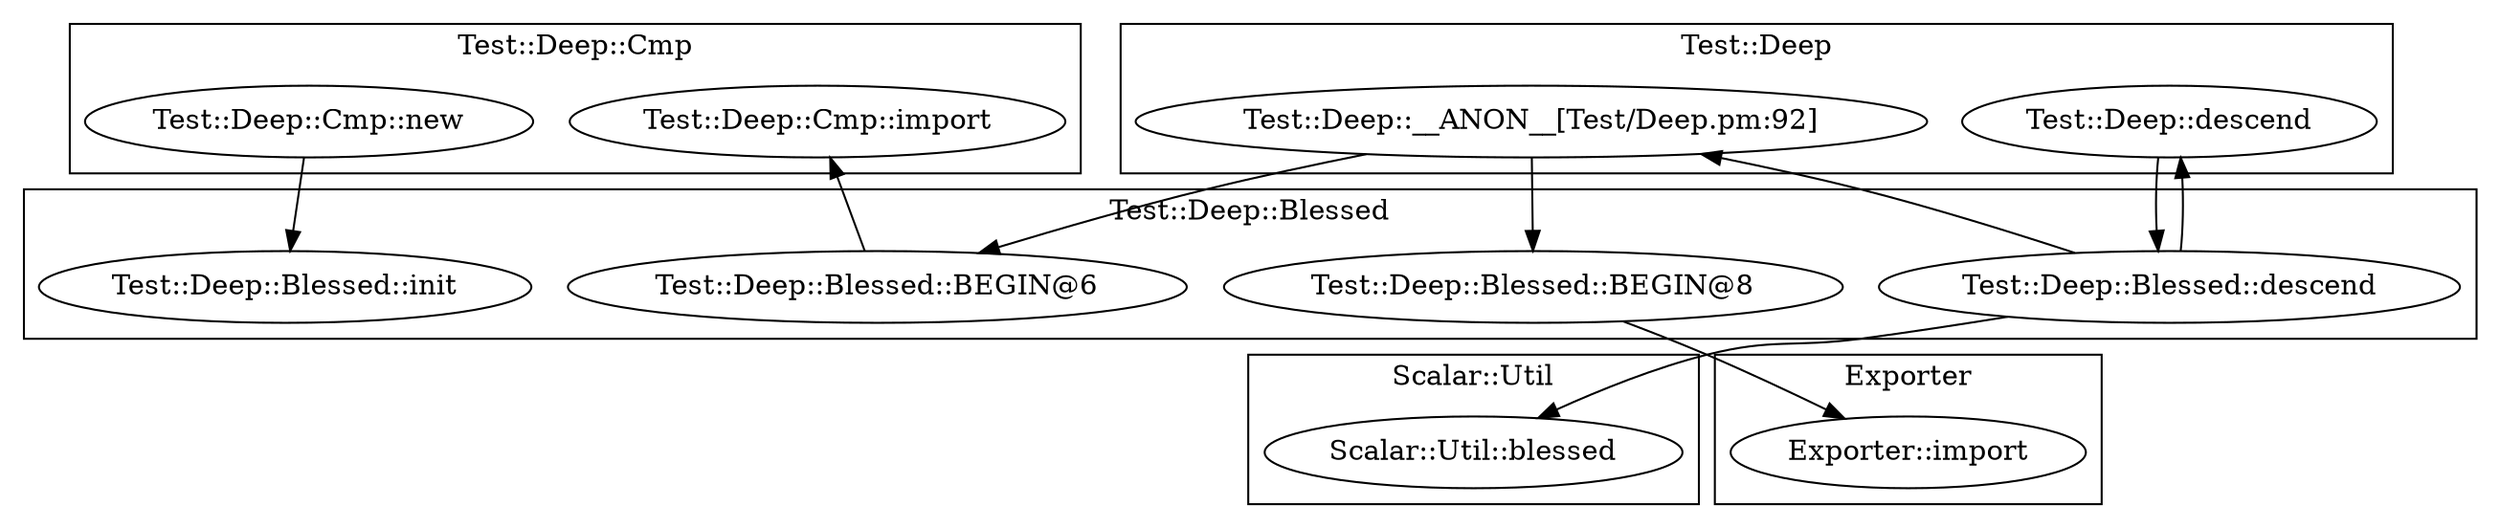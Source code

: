 digraph {
graph [overlap=false]
subgraph cluster_Test_Deep_Cmp {
	label="Test::Deep::Cmp";
	"Test::Deep::Cmp::import";
	"Test::Deep::Cmp::new";
}
subgraph cluster_Scalar_Util {
	label="Scalar::Util";
	"Scalar::Util::blessed";
}
subgraph cluster_Test_Deep_Blessed {
	label="Test::Deep::Blessed";
	"Test::Deep::Blessed::descend";
	"Test::Deep::Blessed::BEGIN@6";
	"Test::Deep::Blessed::BEGIN@8";
	"Test::Deep::Blessed::init";
}
subgraph cluster_Test_Deep {
	label="Test::Deep";
	"Test::Deep::descend";
	"Test::Deep::__ANON__[Test/Deep.pm:92]";
}
subgraph cluster_Exporter {
	label="Exporter";
	"Exporter::import";
}
"Test::Deep::__ANON__[Test/Deep.pm:92]" -> "Test::Deep::Blessed::BEGIN@6";
"Test::Deep::Blessed::BEGIN@8" -> "Exporter::import";
"Test::Deep::Blessed::BEGIN@6" -> "Test::Deep::Cmp::import";
"Test::Deep::Blessed::descend" -> "Test::Deep::__ANON__[Test/Deep.pm:92]";
"Test::Deep::Blessed::descend" -> "Test::Deep::descend";
"Test::Deep::Blessed::descend" -> "Scalar::Util::blessed";
"Test::Deep::Cmp::new" -> "Test::Deep::Blessed::init";
"Test::Deep::__ANON__[Test/Deep.pm:92]" -> "Test::Deep::Blessed::BEGIN@8";
"Test::Deep::descend" -> "Test::Deep::Blessed::descend";
}
